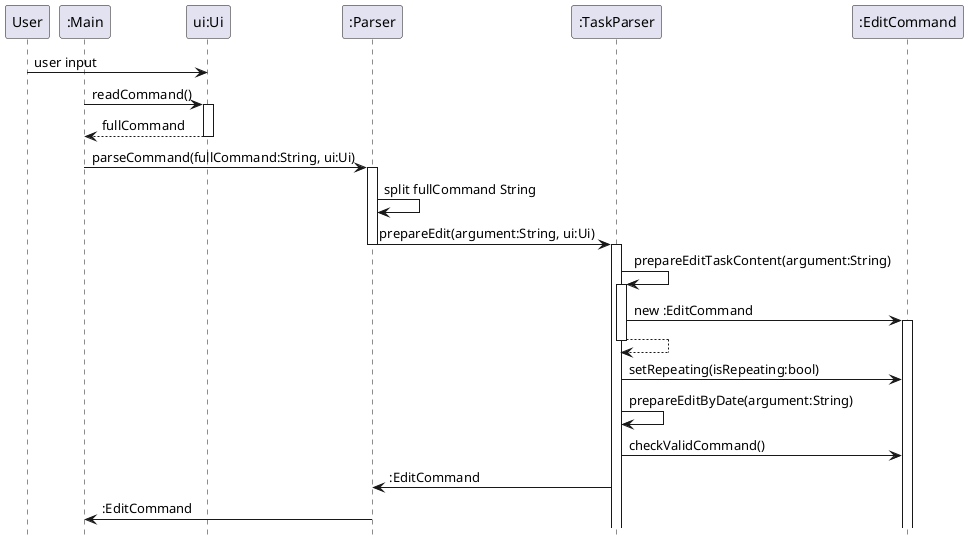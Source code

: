 @startuml

 hide footbox
 participant User as "User"
 participant Main as ":Main"
 participant Ui as "ui:Ui"
 participant Parser as ":Parser"
 participant TaskParser as ":TaskParser"
 participant EditCommand as ":EditCommand"

 User -> Ui: user input

 Main -> Ui: readCommand()
 activate Ui
 Ui --> Main: fullCommand
 deactivate Ui

 Main -> Parser: parseCommand(fullCommand:String, ui:Ui)

 activate Parser
 Parser -> Parser: split fullCommand String
 Parser -> TaskParser: prepareEdit(argument:String, ui:Ui)
 deactivate Parser

 activate TaskParser
 TaskParser -> TaskParser: prepareEditTaskContent(argument:String)
 activate TaskParser
 TaskParser -> EditCommand: new :EditCommand
 activate EditCommand
 TaskParser --> TaskParser
 deactivate TaskParser
 TaskParser -> EditCommand: setRepeating(isRepeating:bool)
 TaskParser -> TaskParser: prepareEditByDate(argument:String)
 TaskParser -> EditCommand: checkValidCommand()
 TaskParser -> Parser: :EditCommand
 Parser -> Main: :EditCommand

 @enduml